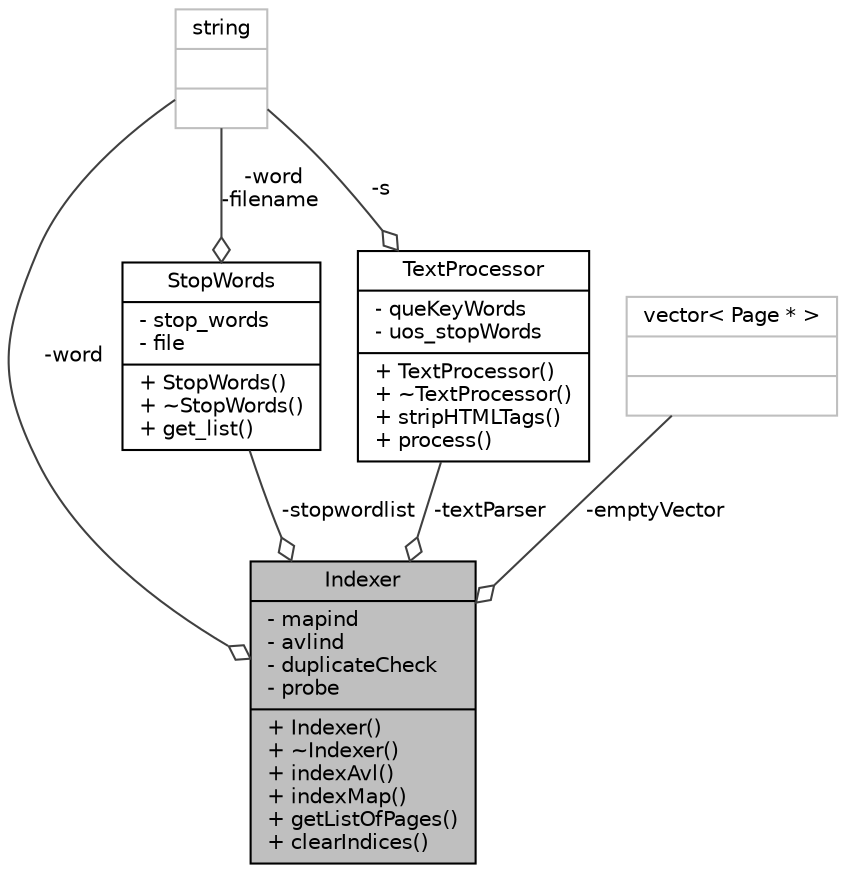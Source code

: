 digraph "Indexer"
{
  edge [fontname="Helvetica",fontsize="10",labelfontname="Helvetica",labelfontsize="10"];
  node [fontname="Helvetica",fontsize="10",shape=record];
  Node1 [label="{Indexer\n|- mapind\l- avlind\l- duplicateCheck\l- probe\l|+ Indexer()\l+ ~Indexer()\l+ indexAvl()\l+ indexMap()\l+ getListOfPages()\l+ clearIndices()\l}",height=0.2,width=0.4,color="black", fillcolor="grey75", style="filled", fontcolor="black"];
  Node2 -> Node1 [color="grey25",fontsize="10",style="solid",label=" -stopwordlist" ,arrowhead="odiamond",fontname="Helvetica"];
  Node2 [label="{StopWords\n|- stop_words\l- file\l|+ StopWords()\l+ ~StopWords()\l+ get_list()\l}",height=0.2,width=0.4,color="black", fillcolor="white", style="filled",URL="$class_stop_words.html",tooltip="StopWords Class. "];
  Node3 -> Node2 [color="grey25",fontsize="10",style="solid",label=" -word\n-filename" ,arrowhead="odiamond",fontname="Helvetica"];
  Node3 [label="{string\n||}",height=0.2,width=0.4,color="grey75", fillcolor="white", style="filled"];
  Node4 -> Node1 [color="grey25",fontsize="10",style="solid",label=" -textParser" ,arrowhead="odiamond",fontname="Helvetica"];
  Node4 [label="{TextProcessor\n|- queKeyWords\l- uos_stopWords\l|+ TextProcessor()\l+ ~TextProcessor()\l+ stripHTMLTags()\l+ process()\l}",height=0.2,width=0.4,color="black", fillcolor="white", style="filled",URL="$class_text_processor.html",tooltip="TextProcessor Class. "];
  Node3 -> Node4 [color="grey25",fontsize="10",style="solid",label=" -s" ,arrowhead="odiamond",fontname="Helvetica"];
  Node5 -> Node1 [color="grey25",fontsize="10",style="solid",label=" -emptyVector" ,arrowhead="odiamond",fontname="Helvetica"];
  Node5 [label="{vector\< Page * \>\n||}",height=0.2,width=0.4,color="grey75", fillcolor="white", style="filled"];
  Node3 -> Node1 [color="grey25",fontsize="10",style="solid",label=" -word" ,arrowhead="odiamond",fontname="Helvetica"];
}

